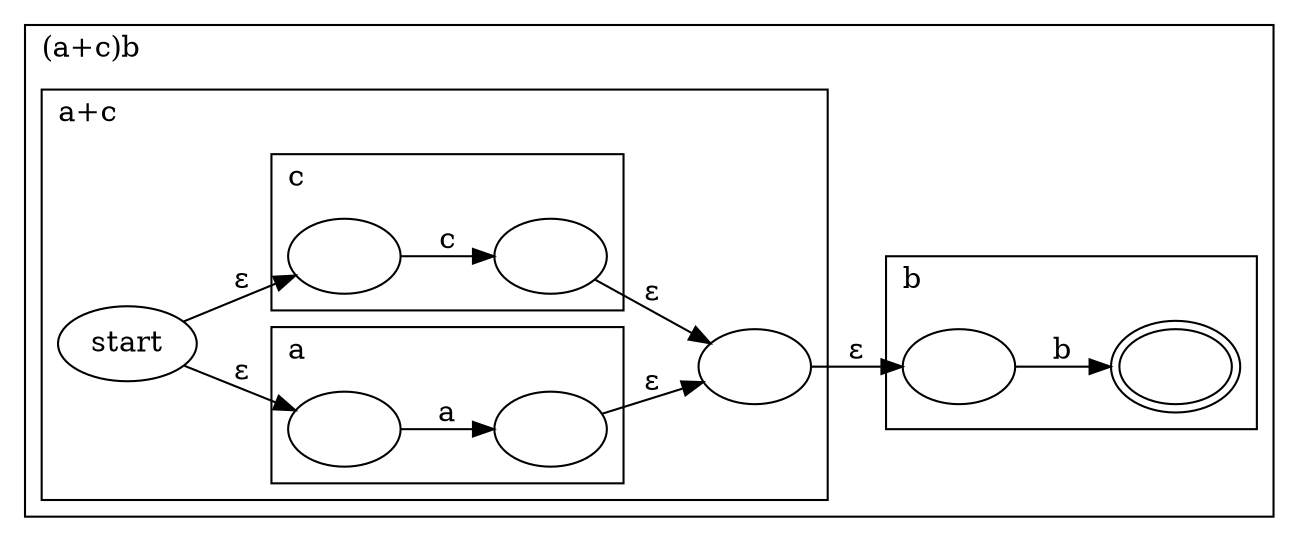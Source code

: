 // compile with dot -Tsvg nfa.dot -o nfa.svg
digraph nfa0 {
    rankdir="LR";
    labeljust="l";
    node [label=""];

    subgraph cluster0 {
      label = "(a+c)b";

      subgraph cluster00 {
        label = "b";
        000 -> 001 [label="b"];
      };

      subgraph cluster01 {
        label="a+c";

        subgraph cluster010 {
          label="a";

          0100 -> 0101 [label="a"];
        };

        subgraph cluster011 {
          label="c";

          0110 -> 0111 [label="c"];
        };

        010 -> 0100 [label="ε"];
        010 -> 0110 [label="ε"];
        0101 -> 011 [label="ε"];
        0111 -> 011 [label="ε"];
      };

      011 -> 000 [label="ε"];
    }

    001 [peripheries=2];
    010 [label="start"];
}

